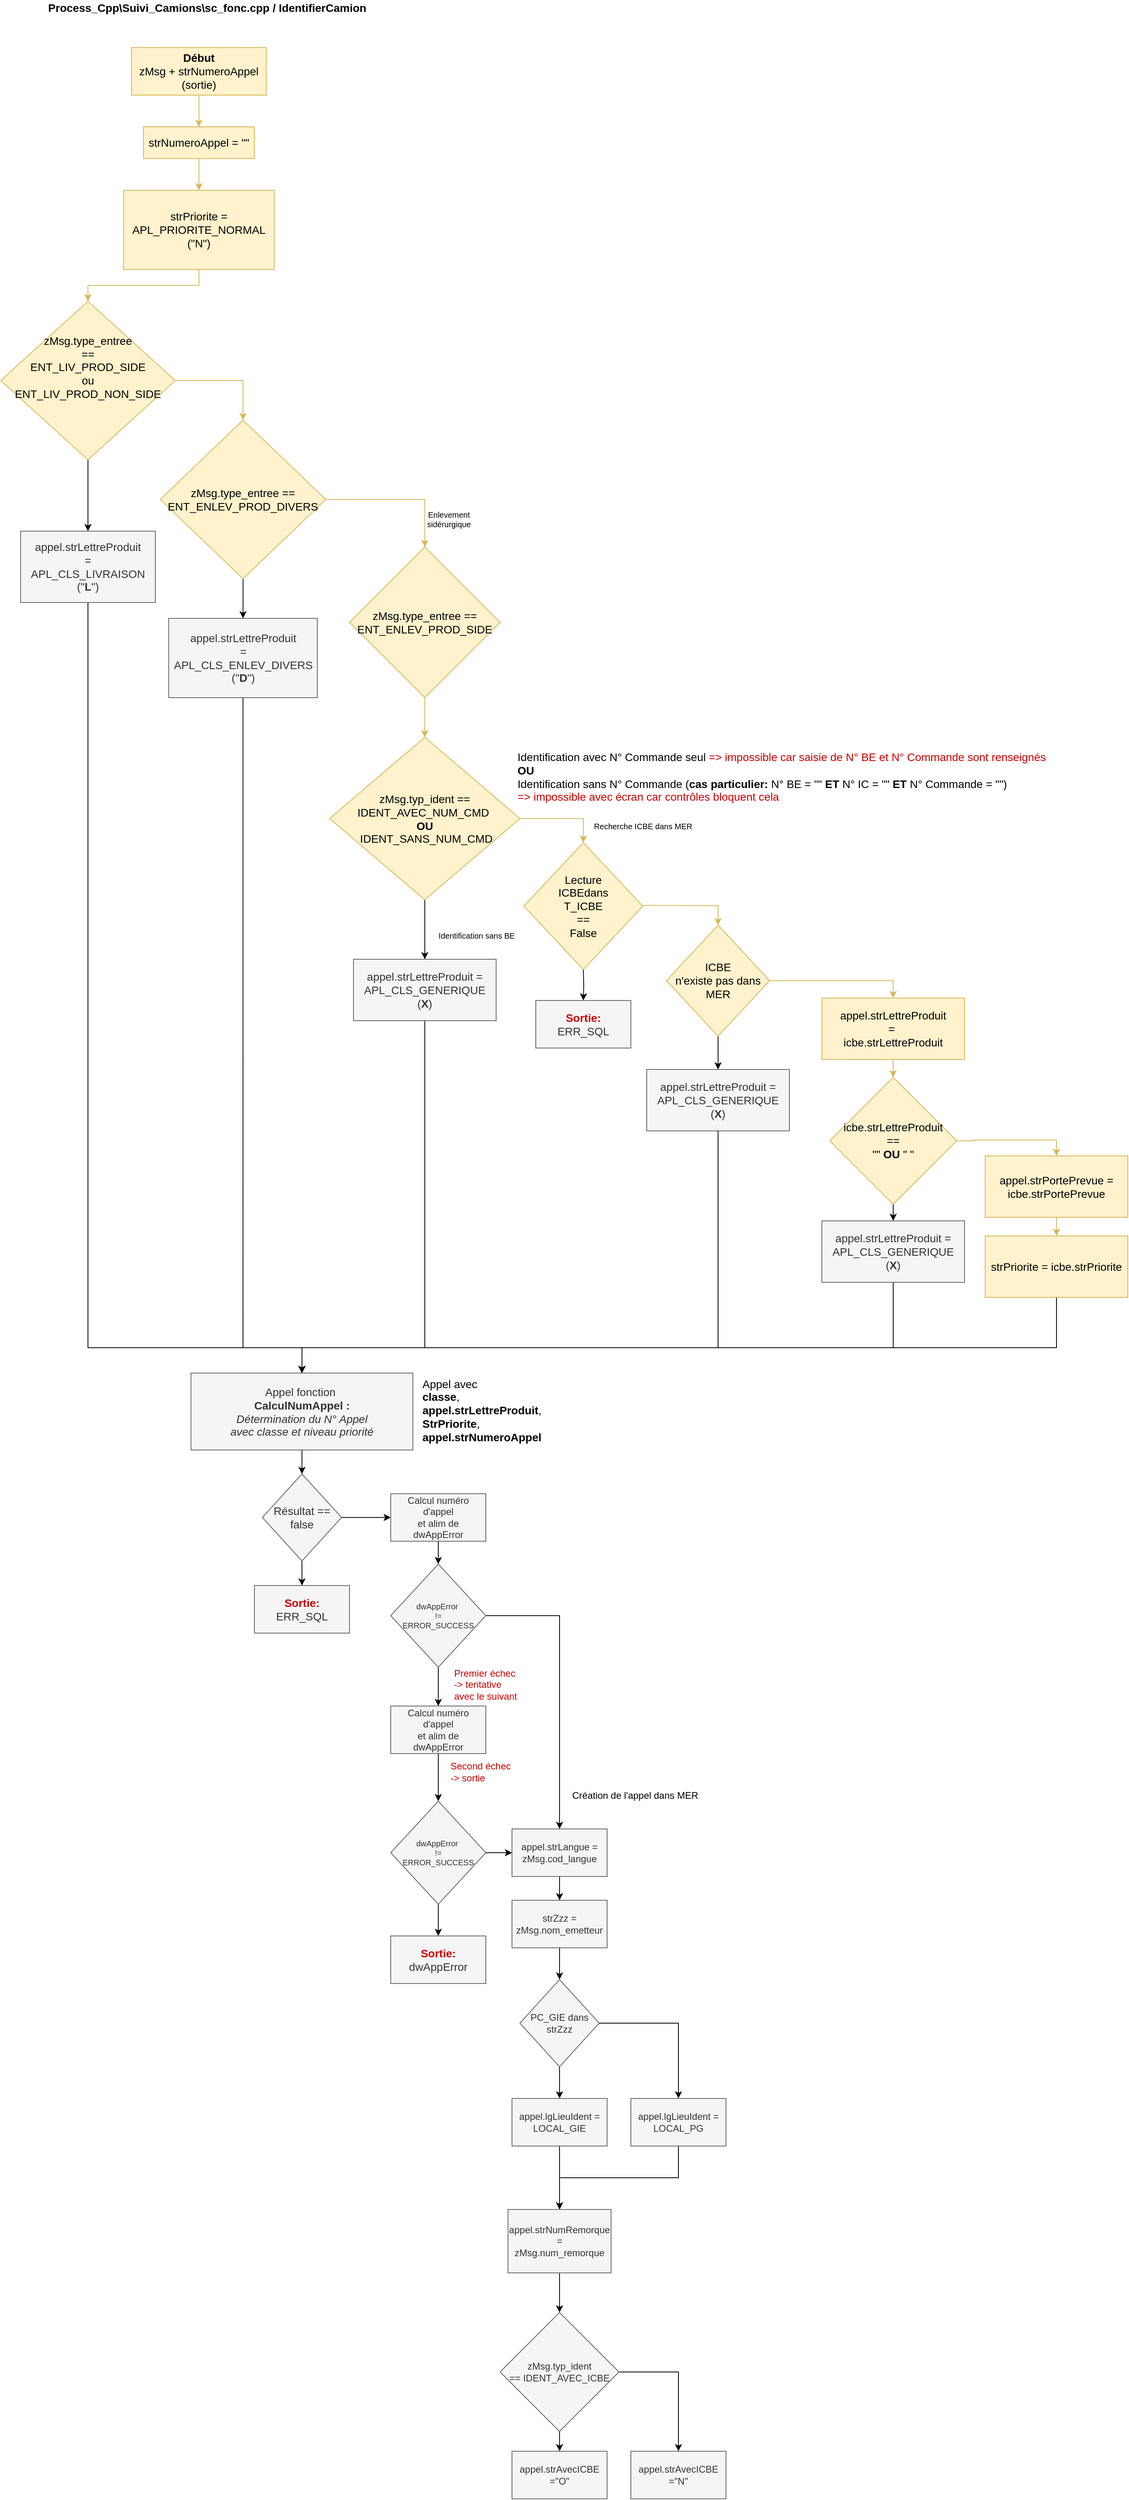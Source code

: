 <mxfile version="15.9.4" type="github">
  <diagram id="Q7AEC-_fKNd9yhNPSurx" name="Page-1">
    <mxGraphModel dx="1422" dy="737" grid="1" gridSize="10" guides="1" tooltips="1" connect="1" arrows="1" fold="1" page="1" pageScale="1" pageWidth="827" pageHeight="1169" math="0" shadow="0">
      <root>
        <mxCell id="0" />
        <mxCell id="1" parent="0" />
        <mxCell id="6gUORLWhg1mMuSl4yJLm-4" style="edgeStyle=orthogonalEdgeStyle;rounded=0;orthogonalLoop=1;jettySize=auto;html=1;exitX=0.5;exitY=1;exitDx=0;exitDy=0;fontSize=14;fillColor=#fff2cc;strokeColor=#d6b656;" parent="1" source="6gUORLWhg1mMuSl4yJLm-1" target="6gUORLWhg1mMuSl4yJLm-3" edge="1">
          <mxGeometry relative="1" as="geometry" />
        </mxCell>
        <mxCell id="6gUORLWhg1mMuSl4yJLm-1" value="&lt;font style=&quot;font-size: 14px&quot;&gt;&lt;b&gt;Début&lt;/b&gt;&lt;br&gt;zMsg + strNumeroAppel (sortie)&lt;/font&gt;" style="rounded=0;whiteSpace=wrap;html=1;fillColor=#fff2cc;strokeColor=#d6b656;" parent="1" vertex="1">
          <mxGeometry x="165" y="80" width="170" height="60" as="geometry" />
        </mxCell>
        <mxCell id="6gUORLWhg1mMuSl4yJLm-2" value="Process_Cpp\Suivi_Camions\sc_fonc.cpp / IdentifierCamion" style="text;html=1;align=center;verticalAlign=middle;resizable=0;points=[];autosize=1;strokeColor=none;fillColor=none;fontStyle=1;fontSize=14;" parent="1" vertex="1">
          <mxGeometry x="50" y="20" width="420" height="20" as="geometry" />
        </mxCell>
        <mxCell id="6gUORLWhg1mMuSl4yJLm-6" value="" style="edgeStyle=orthogonalEdgeStyle;rounded=0;orthogonalLoop=1;jettySize=auto;html=1;fontSize=14;fillColor=#fff2cc;strokeColor=#d6b656;" parent="1" source="6gUORLWhg1mMuSl4yJLm-3" target="6gUORLWhg1mMuSl4yJLm-5" edge="1">
          <mxGeometry relative="1" as="geometry" />
        </mxCell>
        <mxCell id="6gUORLWhg1mMuSl4yJLm-3" value="&lt;font style=&quot;font-size: 14px&quot;&gt;strNumeroAppel = &quot;&quot;&lt;/font&gt;" style="rounded=0;whiteSpace=wrap;html=1;fontSize=14;fillColor=#fff2cc;strokeColor=#d6b656;" parent="1" vertex="1">
          <mxGeometry x="180" y="180" width="140" height="40" as="geometry" />
        </mxCell>
        <mxCell id="6gUORLWhg1mMuSl4yJLm-8" value="" style="edgeStyle=orthogonalEdgeStyle;rounded=0;orthogonalLoop=1;jettySize=auto;html=1;fontSize=14;fillColor=#fff2cc;strokeColor=#d6b656;" parent="1" source="6gUORLWhg1mMuSl4yJLm-5" target="6gUORLWhg1mMuSl4yJLm-7" edge="1">
          <mxGeometry relative="1" as="geometry" />
        </mxCell>
        <mxCell id="6gUORLWhg1mMuSl4yJLm-5" value="&lt;font style=&quot;font-size: 14px&quot;&gt;strPriorite = APL_PRIORITE_NORMAL (&quot;N&quot;)&lt;/font&gt;" style="rounded=0;whiteSpace=wrap;html=1;fontSize=14;fillColor=#fff2cc;strokeColor=#d6b656;" parent="1" vertex="1">
          <mxGeometry x="155" y="260" width="190" height="100" as="geometry" />
        </mxCell>
        <mxCell id="6gUORLWhg1mMuSl4yJLm-11" style="edgeStyle=orthogonalEdgeStyle;rounded=0;orthogonalLoop=1;jettySize=auto;html=1;exitX=1;exitY=0.5;exitDx=0;exitDy=0;entryX=0.5;entryY=0;entryDx=0;entryDy=0;fontSize=10;fillColor=#fff2cc;strokeColor=#d6b656;" parent="1" source="6gUORLWhg1mMuSl4yJLm-7" target="6gUORLWhg1mMuSl4yJLm-9" edge="1">
          <mxGeometry relative="1" as="geometry" />
        </mxCell>
        <mxCell id="6gUORLWhg1mMuSl4yJLm-13" value="" style="edgeStyle=orthogonalEdgeStyle;rounded=0;orthogonalLoop=1;jettySize=auto;html=1;fontSize=10;" parent="1" source="6gUORLWhg1mMuSl4yJLm-7" target="6gUORLWhg1mMuSl4yJLm-12" edge="1">
          <mxGeometry relative="1" as="geometry" />
        </mxCell>
        <mxCell id="6gUORLWhg1mMuSl4yJLm-7" value="&lt;font style=&quot;font-size: 14px&quot;&gt;zMsg.type_entree &lt;br&gt;== &lt;br&gt;ENT_LIV_PROD_SIDE&lt;br&gt;ou &lt;br&gt;ENT_LIV_PROD_NON_SIDE&lt;br&gt;&lt;br&gt;&lt;br&gt;&lt;/font&gt;" style="rhombus;whiteSpace=wrap;html=1;rounded=0;fontSize=14;strokeColor=#d6b656;fillColor=#fff2cc;" parent="1" vertex="1">
          <mxGeometry y="400" width="220" height="200" as="geometry" />
        </mxCell>
        <mxCell id="6gUORLWhg1mMuSl4yJLm-17" value="" style="edgeStyle=orthogonalEdgeStyle;rounded=0;orthogonalLoop=1;jettySize=auto;html=1;fontSize=10;" parent="1" source="6gUORLWhg1mMuSl4yJLm-9" target="6gUORLWhg1mMuSl4yJLm-16" edge="1">
          <mxGeometry relative="1" as="geometry" />
        </mxCell>
        <mxCell id="6gUORLWhg1mMuSl4yJLm-20" style="edgeStyle=orthogonalEdgeStyle;rounded=0;orthogonalLoop=1;jettySize=auto;html=1;exitX=1;exitY=0.5;exitDx=0;exitDy=0;entryX=0.5;entryY=0;entryDx=0;entryDy=0;fontSize=10;fillColor=#fff2cc;strokeColor=#d6b656;" parent="1" source="6gUORLWhg1mMuSl4yJLm-9" target="6gUORLWhg1mMuSl4yJLm-18" edge="1">
          <mxGeometry relative="1" as="geometry" />
        </mxCell>
        <mxCell id="6gUORLWhg1mMuSl4yJLm-9" value="&lt;font style=&quot;font-size: 14px&quot;&gt;zMsg.type_entree == ENT_ENLEV_PROD_DIVERS&lt;/font&gt;" style="rhombus;whiteSpace=wrap;html=1;rounded=0;fontSize=14;strokeColor=#d6b656;fillColor=#fff2cc;" parent="1" vertex="1">
          <mxGeometry x="201.25" y="550" width="208.75" height="200" as="geometry" />
        </mxCell>
        <mxCell id="6gUORLWhg1mMuSl4yJLm-47" style="edgeStyle=orthogonalEdgeStyle;rounded=0;orthogonalLoop=1;jettySize=auto;html=1;exitX=0.5;exitY=1;exitDx=0;exitDy=0;fontSize=10;fontColor=#CC0000;" parent="1" source="6gUORLWhg1mMuSl4yJLm-12" target="6gUORLWhg1mMuSl4yJLm-46" edge="1">
          <mxGeometry relative="1" as="geometry">
            <Array as="points">
              <mxPoint x="110" y="1720" />
              <mxPoint x="380" y="1720" />
            </Array>
          </mxGeometry>
        </mxCell>
        <mxCell id="6gUORLWhg1mMuSl4yJLm-12" value="&lt;font style=&quot;font-size: 14px&quot;&gt;appel.strLettreProduit&lt;br&gt;= &lt;br&gt;APL_CLS_LIVRAISON&lt;br&gt;(&quot;&lt;b&gt;L&lt;/b&gt;&quot;)&lt;/font&gt;" style="whiteSpace=wrap;html=1;rounded=0;fontSize=14;fontColor=#333333;strokeColor=#666666;fillColor=#f5f5f5;" parent="1" vertex="1">
          <mxGeometry x="25" y="690" width="170" height="90" as="geometry" />
        </mxCell>
        <mxCell id="6gUORLWhg1mMuSl4yJLm-49" style="edgeStyle=orthogonalEdgeStyle;rounded=0;orthogonalLoop=1;jettySize=auto;html=1;exitX=0.5;exitY=1;exitDx=0;exitDy=0;entryX=0.5;entryY=0;entryDx=0;entryDy=0;fontSize=10;fontColor=#CC0000;" parent="1" source="6gUORLWhg1mMuSl4yJLm-16" target="6gUORLWhg1mMuSl4yJLm-46" edge="1">
          <mxGeometry relative="1" as="geometry">
            <Array as="points">
              <mxPoint x="306" y="1720" />
              <mxPoint x="380" y="1720" />
            </Array>
          </mxGeometry>
        </mxCell>
        <mxCell id="6gUORLWhg1mMuSl4yJLm-16" value="&lt;font style=&quot;font-size: 14px&quot;&gt;appel.strLettreProduit&lt;br&gt;= &lt;br&gt;APL_CLS_ENLEV_DIVERS&lt;br&gt;(&quot;&lt;b&gt;D&lt;/b&gt;&quot;)&lt;/font&gt;" style="whiteSpace=wrap;html=1;rounded=0;fontSize=14;fontColor=#333333;strokeColor=#666666;fillColor=#f5f5f5;" parent="1" vertex="1">
          <mxGeometry x="211.87" y="800" width="187.5" height="100" as="geometry" />
        </mxCell>
        <mxCell id="6gUORLWhg1mMuSl4yJLm-24" value="" style="edgeStyle=orthogonalEdgeStyle;rounded=0;orthogonalLoop=1;jettySize=auto;html=1;fontSize=10;fillColor=#fff2cc;strokeColor=#d6b656;" parent="1" source="6gUORLWhg1mMuSl4yJLm-18" target="6gUORLWhg1mMuSl4yJLm-23" edge="1">
          <mxGeometry relative="1" as="geometry" />
        </mxCell>
        <mxCell id="6gUORLWhg1mMuSl4yJLm-18" value="&lt;font style=&quot;font-size: 14px&quot;&gt;zMsg.type_entree == ENT_ENLEV_PROD_SIDE&lt;/font&gt;" style="rhombus;whiteSpace=wrap;html=1;rounded=0;fontSize=14;strokeColor=#d6b656;fillColor=#fff2cc;" parent="1" vertex="1">
          <mxGeometry x="440" y="710" width="190" height="190" as="geometry" />
        </mxCell>
        <mxCell id="6gUORLWhg1mMuSl4yJLm-26" value="" style="edgeStyle=orthogonalEdgeStyle;rounded=0;orthogonalLoop=1;jettySize=auto;html=1;fontSize=10;" parent="1" source="6gUORLWhg1mMuSl4yJLm-23" target="6gUORLWhg1mMuSl4yJLm-25" edge="1">
          <mxGeometry relative="1" as="geometry" />
        </mxCell>
        <mxCell id="6gUORLWhg1mMuSl4yJLm-31" style="edgeStyle=orthogonalEdgeStyle;rounded=0;orthogonalLoop=1;jettySize=auto;html=1;exitX=1;exitY=0.5;exitDx=0;exitDy=0;entryX=0.5;entryY=0;entryDx=0;entryDy=0;fontSize=10;fillColor=#fff2cc;strokeColor=#d6b656;" parent="1" source="6gUORLWhg1mMuSl4yJLm-23" target="6gUORLWhg1mMuSl4yJLm-29" edge="1">
          <mxGeometry relative="1" as="geometry" />
        </mxCell>
        <mxCell id="6gUORLWhg1mMuSl4yJLm-23" value="zMsg.typ_ident == IDENT_AVEC_NUM_CMD&amp;nbsp;&lt;br&gt;&lt;b&gt;OU&lt;/b&gt;&lt;br&gt;&amp;nbsp;IDENT_SANS_NUM_CMD" style="rhombus;whiteSpace=wrap;html=1;rounded=0;fontSize=14;strokeColor=#d6b656;fillColor=#fff2cc;" parent="1" vertex="1">
          <mxGeometry x="415" y="950" width="240" height="205" as="geometry" />
        </mxCell>
        <mxCell id="6gUORLWhg1mMuSl4yJLm-50" style="edgeStyle=orthogonalEdgeStyle;rounded=0;orthogonalLoop=1;jettySize=auto;html=1;exitX=0.5;exitY=1;exitDx=0;exitDy=0;entryX=0.5;entryY=0;entryDx=0;entryDy=0;fontSize=10;fontColor=#CC0000;" parent="1" source="6gUORLWhg1mMuSl4yJLm-25" target="6gUORLWhg1mMuSl4yJLm-46" edge="1">
          <mxGeometry relative="1" as="geometry">
            <Array as="points">
              <mxPoint x="535" y="1720" />
              <mxPoint x="380" y="1720" />
            </Array>
          </mxGeometry>
        </mxCell>
        <mxCell id="6gUORLWhg1mMuSl4yJLm-25" value="appel.strLettreProduit = APL_CLS_GENERIQUE&lt;br&gt;(&lt;b&gt;X&lt;/b&gt;)" style="whiteSpace=wrap;html=1;rounded=0;fontSize=14;fontColor=#333333;strokeColor=#666666;fillColor=#f5f5f5;" parent="1" vertex="1">
          <mxGeometry x="445" y="1230" width="180" height="77.5" as="geometry" />
        </mxCell>
        <mxCell id="6gUORLWhg1mMuSl4yJLm-27" value="Enlevement &lt;br&gt;sidérurgique" style="text;html=1;align=center;verticalAlign=middle;resizable=0;points=[];autosize=1;strokeColor=none;fillColor=none;fontSize=10;" parent="1" vertex="1">
          <mxGeometry x="530" y="660" width="70" height="30" as="geometry" />
        </mxCell>
        <mxCell id="6gUORLWhg1mMuSl4yJLm-28" value="Identification sans BE" style="text;html=1;align=center;verticalAlign=middle;resizable=0;points=[];autosize=1;strokeColor=none;fillColor=none;fontSize=10;" parent="1" vertex="1">
          <mxGeometry x="545" y="1190" width="110" height="20" as="geometry" />
        </mxCell>
        <mxCell id="6gUORLWhg1mMuSl4yJLm-35" value="" style="edgeStyle=orthogonalEdgeStyle;rounded=0;orthogonalLoop=1;jettySize=auto;html=1;fontSize=10;" parent="1" target="6gUORLWhg1mMuSl4yJLm-34" edge="1">
          <mxGeometry relative="1" as="geometry">
            <mxPoint x="735" y="1242" as="sourcePoint" />
          </mxGeometry>
        </mxCell>
        <mxCell id="6gUORLWhg1mMuSl4yJLm-53" style="edgeStyle=orthogonalEdgeStyle;rounded=0;orthogonalLoop=1;jettySize=auto;html=1;exitX=1;exitY=0.5;exitDx=0;exitDy=0;entryX=0.5;entryY=0;entryDx=0;entryDy=0;fontSize=10;fontColor=#CC0000;fillColor=#fff2cc;strokeColor=#d6b656;" parent="1" target="6gUORLWhg1mMuSl4yJLm-36" edge="1">
          <mxGeometry relative="1" as="geometry">
            <mxPoint x="810" y="1162" as="sourcePoint" />
          </mxGeometry>
        </mxCell>
        <mxCell id="6gUORLWhg1mMuSl4yJLm-29" value="Lecture &lt;br&gt;ICBEdans &lt;br&gt;T_ICBE&lt;br&gt;==&lt;br&gt;False&lt;br&gt;" style="rhombus;whiteSpace=wrap;html=1;rounded=0;fontSize=14;strokeColor=#d6b656;fillColor=#fff2cc;" parent="1" vertex="1">
          <mxGeometry x="660" y="1083" width="150" height="160" as="geometry" />
        </mxCell>
        <mxCell id="6gUORLWhg1mMuSl4yJLm-32" value="Recherche ICBE dans MER" style="text;html=1;align=center;verticalAlign=middle;resizable=0;points=[];autosize=1;strokeColor=none;fillColor=none;fontSize=10;" parent="1" vertex="1">
          <mxGeometry x="740" y="1052" width="140" height="20" as="geometry" />
        </mxCell>
        <mxCell id="6gUORLWhg1mMuSl4yJLm-34" value="&lt;b&gt;&lt;font color=&quot;#cc0000&quot;&gt;Sortie:&lt;/font&gt;&lt;/b&gt;&lt;br&gt;ERR_SQL" style="whiteSpace=wrap;html=1;rounded=0;fontSize=14;fontColor=#333333;strokeColor=#666666;fillColor=#f5f5f5;" parent="1" vertex="1">
          <mxGeometry x="675" y="1282" width="120" height="60" as="geometry" />
        </mxCell>
        <mxCell id="6gUORLWhg1mMuSl4yJLm-54" style="edgeStyle=orthogonalEdgeStyle;rounded=0;orthogonalLoop=1;jettySize=auto;html=1;exitX=0.5;exitY=1;exitDx=0;exitDy=0;fontSize=10;fontColor=#CC0000;" parent="1" source="6gUORLWhg1mMuSl4yJLm-36" target="6gUORLWhg1mMuSl4yJLm-39" edge="1">
          <mxGeometry relative="1" as="geometry" />
        </mxCell>
        <mxCell id="YQwB-aBYrOeYrWGFvleu-4" style="edgeStyle=orthogonalEdgeStyle;rounded=0;orthogonalLoop=1;jettySize=auto;html=1;exitX=1;exitY=0.5;exitDx=0;exitDy=0;entryX=0.5;entryY=0;entryDx=0;entryDy=0;fontSize=14;fontColor=#CC0000;strokeColor=#d6b656;strokeWidth=1;fillColor=#fff2cc;" edge="1" parent="1" source="6gUORLWhg1mMuSl4yJLm-36" target="YQwB-aBYrOeYrWGFvleu-3">
          <mxGeometry relative="1" as="geometry" />
        </mxCell>
        <mxCell id="6gUORLWhg1mMuSl4yJLm-36" value="ICBE &lt;br&gt;n&#39;existe pas dans &lt;br&gt;MER" style="rhombus;whiteSpace=wrap;html=1;rounded=0;fontSize=14;strokeColor=#d6b656;fillColor=#fff2cc;" parent="1" vertex="1">
          <mxGeometry x="840" y="1187" width="130" height="140" as="geometry" />
        </mxCell>
        <mxCell id="6gUORLWhg1mMuSl4yJLm-51" style="edgeStyle=orthogonalEdgeStyle;rounded=0;orthogonalLoop=1;jettySize=auto;html=1;exitX=0.5;exitY=1;exitDx=0;exitDy=0;entryX=0.5;entryY=0;entryDx=0;entryDy=0;fontSize=10;fontColor=#CC0000;" parent="1" source="6gUORLWhg1mMuSl4yJLm-39" target="6gUORLWhg1mMuSl4yJLm-46" edge="1">
          <mxGeometry relative="1" as="geometry">
            <Array as="points">
              <mxPoint x="905" y="1720" />
              <mxPoint x="380" y="1720" />
            </Array>
          </mxGeometry>
        </mxCell>
        <mxCell id="6gUORLWhg1mMuSl4yJLm-39" value="appel.strLettreProduit = APL_CLS_GENERIQUE&lt;br&gt;(&lt;b&gt;X&lt;/b&gt;)" style="whiteSpace=wrap;html=1;rounded=0;fontSize=14;fontColor=#333333;strokeColor=#666666;fillColor=#f5f5f5;" parent="1" vertex="1">
          <mxGeometry x="815" y="1369" width="180" height="77.5" as="geometry" />
        </mxCell>
        <mxCell id="6gUORLWhg1mMuSl4yJLm-44" style="edgeStyle=orthogonalEdgeStyle;rounded=0;orthogonalLoop=1;jettySize=auto;html=1;exitX=0.5;exitY=1;exitDx=0;exitDy=0;fontSize=10;fontColor=#CC0000;fillColor=#fff2cc;strokeColor=#d6b656;" parent="1" source="6gUORLWhg1mMuSl4yJLm-41" target="6gUORLWhg1mMuSl4yJLm-43" edge="1">
          <mxGeometry relative="1" as="geometry" />
        </mxCell>
        <mxCell id="6gUORLWhg1mMuSl4yJLm-41" value="appel.strPortePrevue = icbe.strPortePrevue" style="whiteSpace=wrap;html=1;rounded=0;fontSize=14;strokeColor=#d6b656;fillColor=#fff2cc;" parent="1" vertex="1">
          <mxGeometry x="1242" y="1478" width="180" height="77.5" as="geometry" />
        </mxCell>
        <mxCell id="YQwB-aBYrOeYrWGFvleu-11" style="edgeStyle=orthogonalEdgeStyle;rounded=0;orthogonalLoop=1;jettySize=auto;html=1;exitX=0.5;exitY=1;exitDx=0;exitDy=0;entryX=0.5;entryY=0;entryDx=0;entryDy=0;fontSize=14;fontColor=#CC0000;strokeColor=#000000;strokeWidth=1;" edge="1" parent="1" source="6gUORLWhg1mMuSl4yJLm-43" target="6gUORLWhg1mMuSl4yJLm-46">
          <mxGeometry relative="1" as="geometry">
            <Array as="points">
              <mxPoint x="1332" y="1720" />
              <mxPoint x="380" y="1720" />
            </Array>
          </mxGeometry>
        </mxCell>
        <mxCell id="6gUORLWhg1mMuSl4yJLm-43" value="strPriorite = icbe.strPriorite" style="whiteSpace=wrap;html=1;rounded=0;fontSize=14;strokeColor=#d6b656;fillColor=#fff2cc;" parent="1" vertex="1">
          <mxGeometry x="1242" y="1579" width="180" height="77.5" as="geometry" />
        </mxCell>
        <mxCell id="6gUORLWhg1mMuSl4yJLm-57" style="edgeStyle=orthogonalEdgeStyle;rounded=0;orthogonalLoop=1;jettySize=auto;html=1;exitX=0.5;exitY=1;exitDx=0;exitDy=0;fontSize=10;fontColor=#CC0000;" parent="1" source="6gUORLWhg1mMuSl4yJLm-46" target="6gUORLWhg1mMuSl4yJLm-55" edge="1">
          <mxGeometry relative="1" as="geometry" />
        </mxCell>
        <mxCell id="6gUORLWhg1mMuSl4yJLm-46" value="Appel&amp;nbsp;fonction&amp;nbsp;&lt;br&gt;&lt;b&gt;CalculNumAppel :&lt;br&gt;&lt;/b&gt;&lt;i&gt;Détermination du N° Appel&lt;br&gt;avec classe et niveau priorité&lt;/i&gt;" style="whiteSpace=wrap;html=1;rounded=0;fontSize=14;fontColor=#333333;strokeColor=#666666;fillColor=#f5f5f5;" parent="1" vertex="1">
          <mxGeometry x="240" y="1752" width="280" height="97" as="geometry" />
        </mxCell>
        <mxCell id="6gUORLWhg1mMuSl4yJLm-59" style="edgeStyle=orthogonalEdgeStyle;rounded=0;orthogonalLoop=1;jettySize=auto;html=1;exitX=0.5;exitY=1;exitDx=0;exitDy=0;fontSize=10;fontColor=#CC0000;" parent="1" source="6gUORLWhg1mMuSl4yJLm-55" target="6gUORLWhg1mMuSl4yJLm-58" edge="1">
          <mxGeometry relative="1" as="geometry" />
        </mxCell>
        <mxCell id="6gUORLWhg1mMuSl4yJLm-61" style="edgeStyle=orthogonalEdgeStyle;rounded=0;orthogonalLoop=1;jettySize=auto;html=1;exitX=1;exitY=0.5;exitDx=0;exitDy=0;fontSize=12;fontColor=#CC0000;" parent="1" source="6gUORLWhg1mMuSl4yJLm-55" target="6gUORLWhg1mMuSl4yJLm-60" edge="1">
          <mxGeometry relative="1" as="geometry" />
        </mxCell>
        <mxCell id="6gUORLWhg1mMuSl4yJLm-55" value="Résultat == false" style="rhombus;whiteSpace=wrap;html=1;rounded=0;fontSize=14;fontColor=#333333;strokeColor=#666666;fillColor=#f5f5f5;" parent="1" vertex="1">
          <mxGeometry x="330" y="1879.25" width="100" height="109.75" as="geometry" />
        </mxCell>
        <mxCell id="6gUORLWhg1mMuSl4yJLm-58" value="&lt;b&gt;&lt;font color=&quot;#cc0000&quot;&gt;Sortie:&lt;/font&gt;&lt;/b&gt;&lt;br&gt;ERR_SQL" style="whiteSpace=wrap;html=1;rounded=0;fontSize=14;fontColor=#333333;strokeColor=#666666;fillColor=#f5f5f5;" parent="1" vertex="1">
          <mxGeometry x="320" y="2020" width="120" height="60" as="geometry" />
        </mxCell>
        <mxCell id="6gUORLWhg1mMuSl4yJLm-63" value="" style="edgeStyle=orthogonalEdgeStyle;rounded=0;orthogonalLoop=1;jettySize=auto;html=1;fontSize=12;fontColor=#CC0000;" parent="1" source="6gUORLWhg1mMuSl4yJLm-60" target="6gUORLWhg1mMuSl4yJLm-62" edge="1">
          <mxGeometry relative="1" as="geometry" />
        </mxCell>
        <mxCell id="6gUORLWhg1mMuSl4yJLm-60" value="&lt;font style=&quot;font-size: 12px&quot;&gt;Calcul numéro d&#39;appel&lt;br&gt;et alim de dwAppError&lt;br&gt;&lt;/font&gt;" style="rounded=0;whiteSpace=wrap;html=1;fontSize=10;fontColor=#333333;fillColor=#f5f5f5;strokeColor=#666666;" parent="1" vertex="1">
          <mxGeometry x="492" y="1904.13" width="120" height="60" as="geometry" />
        </mxCell>
        <mxCell id="6gUORLWhg1mMuSl4yJLm-69" style="edgeStyle=orthogonalEdgeStyle;rounded=0;orthogonalLoop=1;jettySize=auto;html=1;exitX=0.5;exitY=1;exitDx=0;exitDy=0;entryX=0.5;entryY=0;entryDx=0;entryDy=0;fontSize=12;fontColor=#CC0000;" parent="1" source="6gUORLWhg1mMuSl4yJLm-62" target="6gUORLWhg1mMuSl4yJLm-67" edge="1">
          <mxGeometry relative="1" as="geometry" />
        </mxCell>
        <mxCell id="6gUORLWhg1mMuSl4yJLm-76" style="edgeStyle=orthogonalEdgeStyle;rounded=0;orthogonalLoop=1;jettySize=auto;html=1;exitX=1;exitY=0.5;exitDx=0;exitDy=0;fontSize=12;fontColor=#CC0000;entryX=0.5;entryY=0;entryDx=0;entryDy=0;" parent="1" source="6gUORLWhg1mMuSl4yJLm-62" target="6gUORLWhg1mMuSl4yJLm-74" edge="1">
          <mxGeometry relative="1" as="geometry">
            <mxPoint x="732" y="2463" as="targetPoint" />
          </mxGeometry>
        </mxCell>
        <mxCell id="6gUORLWhg1mMuSl4yJLm-62" value="dwAppError&amp;nbsp;&lt;br&gt;!= &lt;br&gt;ERROR_SUCCESS" style="rhombus;whiteSpace=wrap;html=1;rounded=0;fontSize=10;fontColor=#333333;strokeColor=#666666;fillColor=#f5f5f5;" parent="1" vertex="1">
          <mxGeometry x="492" y="1993" width="120" height="130" as="geometry" />
        </mxCell>
        <mxCell id="6gUORLWhg1mMuSl4yJLm-64" value="&lt;b&gt;&lt;font color=&quot;#cc0000&quot;&gt;Sortie:&lt;/font&gt;&lt;/b&gt;&lt;br&gt;dwAppError" style="whiteSpace=wrap;html=1;rounded=0;fontSize=14;fontColor=#333333;strokeColor=#666666;fillColor=#f5f5f5;" parent="1" vertex="1">
          <mxGeometry x="492" y="2462" width="120" height="60" as="geometry" />
        </mxCell>
        <mxCell id="6gUORLWhg1mMuSl4yJLm-66" value="&lt;div&gt;&lt;span&gt;Premier échec&lt;/span&gt;&lt;/div&gt;&lt;div&gt;&lt;span&gt;-&amp;gt; tentative&amp;nbsp;&lt;/span&gt;&lt;/div&gt;&lt;div&gt;&lt;span&gt;avec le suivant&lt;/span&gt;&lt;/div&gt;" style="text;html=1;align=left;verticalAlign=middle;resizable=0;points=[];autosize=1;strokeColor=none;fillColor=none;fontSize=12;fontColor=#CC0000;" parent="1" vertex="1">
          <mxGeometry x="570" y="2120" width="90" height="50" as="geometry" />
        </mxCell>
        <mxCell id="6gUORLWhg1mMuSl4yJLm-71" style="edgeStyle=orthogonalEdgeStyle;rounded=0;orthogonalLoop=1;jettySize=auto;html=1;exitX=0.5;exitY=1;exitDx=0;exitDy=0;fontSize=12;fontColor=#CC0000;" parent="1" source="6gUORLWhg1mMuSl4yJLm-67" target="6gUORLWhg1mMuSl4yJLm-70" edge="1">
          <mxGeometry relative="1" as="geometry" />
        </mxCell>
        <mxCell id="6gUORLWhg1mMuSl4yJLm-67" value="&lt;font style=&quot;font-size: 12px&quot;&gt;Calcul numéro d&#39;appel&lt;br&gt;et alim de dwAppError&lt;br&gt;&lt;/font&gt;" style="rounded=0;whiteSpace=wrap;html=1;fontSize=10;fontColor=#333333;fillColor=#f5f5f5;strokeColor=#666666;" parent="1" vertex="1">
          <mxGeometry x="492" y="2172" width="120" height="60" as="geometry" />
        </mxCell>
        <mxCell id="6gUORLWhg1mMuSl4yJLm-73" style="edgeStyle=orthogonalEdgeStyle;rounded=0;orthogonalLoop=1;jettySize=auto;html=1;exitX=0.5;exitY=1;exitDx=0;exitDy=0;entryX=0.5;entryY=0;entryDx=0;entryDy=0;fontSize=12;fontColor=#CC0000;" parent="1" source="6gUORLWhg1mMuSl4yJLm-70" target="6gUORLWhg1mMuSl4yJLm-64" edge="1">
          <mxGeometry relative="1" as="geometry" />
        </mxCell>
        <mxCell id="6gUORLWhg1mMuSl4yJLm-75" style="edgeStyle=orthogonalEdgeStyle;rounded=0;orthogonalLoop=1;jettySize=auto;html=1;exitX=1;exitY=0.5;exitDx=0;exitDy=0;fontSize=12;fontColor=#CC0000;" parent="1" source="6gUORLWhg1mMuSl4yJLm-70" target="6gUORLWhg1mMuSl4yJLm-74" edge="1">
          <mxGeometry relative="1" as="geometry" />
        </mxCell>
        <mxCell id="6gUORLWhg1mMuSl4yJLm-70" value="dwAppError&amp;nbsp;&lt;br&gt;!= &lt;br&gt;ERROR_SUCCESS" style="rhombus;whiteSpace=wrap;html=1;rounded=0;fontSize=10;fontColor=#333333;strokeColor=#666666;fillColor=#f5f5f5;" parent="1" vertex="1">
          <mxGeometry x="492" y="2292" width="120" height="130" as="geometry" />
        </mxCell>
        <mxCell id="6gUORLWhg1mMuSl4yJLm-72" value="&lt;div style=&quot;text-align: left&quot;&gt;&lt;span&gt;Second échec&lt;/span&gt;&lt;/div&gt;&lt;div style=&quot;text-align: left&quot;&gt;&lt;span&gt;-&amp;gt; sortie&lt;/span&gt;&lt;/div&gt;" style="text;html=1;align=center;verticalAlign=middle;resizable=0;points=[];autosize=1;strokeColor=none;fillColor=none;fontSize=12;fontColor=#CC0000;" parent="1" vertex="1">
          <mxGeometry x="560" y="2240" width="90" height="30" as="geometry" />
        </mxCell>
        <mxCell id="6gUORLWhg1mMuSl4yJLm-79" style="edgeStyle=orthogonalEdgeStyle;rounded=0;orthogonalLoop=1;jettySize=auto;html=1;exitX=0.5;exitY=1;exitDx=0;exitDy=0;fontSize=12;fontColor=#000000;" parent="1" source="6gUORLWhg1mMuSl4yJLm-74" target="6gUORLWhg1mMuSl4yJLm-78" edge="1">
          <mxGeometry relative="1" as="geometry" />
        </mxCell>
        <mxCell id="6gUORLWhg1mMuSl4yJLm-74" value="appel.strLangue = zMsg.cod_langue" style="rounded=0;whiteSpace=wrap;html=1;fontSize=12;fontColor=#333333;fillColor=#f5f5f5;strokeColor=#666666;" parent="1" vertex="1">
          <mxGeometry x="645" y="2327" width="120" height="60" as="geometry" />
        </mxCell>
        <mxCell id="6gUORLWhg1mMuSl4yJLm-77" value="&lt;font color=&quot;#000000&quot;&gt;Création de l&#39;appel dans MER&lt;/font&gt;" style="text;html=1;align=center;verticalAlign=middle;resizable=0;points=[];autosize=1;strokeColor=none;fillColor=none;fontSize=12;fontColor=#CC0000;" parent="1" vertex="1">
          <mxGeometry x="715" y="2275" width="170" height="20" as="geometry" />
        </mxCell>
        <mxCell id="6gUORLWhg1mMuSl4yJLm-81" value="" style="edgeStyle=orthogonalEdgeStyle;rounded=0;orthogonalLoop=1;jettySize=auto;html=1;fontSize=12;fontColor=#000000;" parent="1" source="6gUORLWhg1mMuSl4yJLm-78" target="6gUORLWhg1mMuSl4yJLm-80" edge="1">
          <mxGeometry relative="1" as="geometry" />
        </mxCell>
        <mxCell id="6gUORLWhg1mMuSl4yJLm-78" value="strZzz = zMsg.nom_emetteur" style="rounded=0;whiteSpace=wrap;html=1;fontSize=12;fontColor=#333333;fillColor=#f5f5f5;strokeColor=#666666;" parent="1" vertex="1">
          <mxGeometry x="645" y="2417" width="120" height="60" as="geometry" />
        </mxCell>
        <mxCell id="6gUORLWhg1mMuSl4yJLm-83" value="" style="edgeStyle=orthogonalEdgeStyle;rounded=0;orthogonalLoop=1;jettySize=auto;html=1;fontSize=12;fontColor=#000000;" parent="1" source="6gUORLWhg1mMuSl4yJLm-80" target="6gUORLWhg1mMuSl4yJLm-82" edge="1">
          <mxGeometry relative="1" as="geometry" />
        </mxCell>
        <mxCell id="6gUORLWhg1mMuSl4yJLm-85" style="edgeStyle=orthogonalEdgeStyle;rounded=0;orthogonalLoop=1;jettySize=auto;html=1;exitX=1;exitY=0.5;exitDx=0;exitDy=0;entryX=0.5;entryY=0;entryDx=0;entryDy=0;fontSize=12;fontColor=#000000;" parent="1" source="6gUORLWhg1mMuSl4yJLm-80" target="6gUORLWhg1mMuSl4yJLm-84" edge="1">
          <mxGeometry relative="1" as="geometry" />
        </mxCell>
        <mxCell id="6gUORLWhg1mMuSl4yJLm-80" value="PC_GIE dans strZzz" style="rhombus;whiteSpace=wrap;html=1;rounded=0;fontColor=#333333;strokeColor=#666666;fillColor=#f5f5f5;" parent="1" vertex="1">
          <mxGeometry x="655" y="2517" width="100" height="110" as="geometry" />
        </mxCell>
        <mxCell id="6gUORLWhg1mMuSl4yJLm-87" style="edgeStyle=orthogonalEdgeStyle;rounded=0;orthogonalLoop=1;jettySize=auto;html=1;exitX=0.5;exitY=1;exitDx=0;exitDy=0;entryX=0.5;entryY=0;entryDx=0;entryDy=0;fontSize=12;fontColor=#000000;" parent="1" source="6gUORLWhg1mMuSl4yJLm-82" target="6gUORLWhg1mMuSl4yJLm-86" edge="1">
          <mxGeometry relative="1" as="geometry" />
        </mxCell>
        <mxCell id="6gUORLWhg1mMuSl4yJLm-82" value="appel.lgLieuIdent = LOCAL_GIE" style="whiteSpace=wrap;html=1;rounded=0;fontColor=#333333;strokeColor=#666666;fillColor=#f5f5f5;" parent="1" vertex="1">
          <mxGeometry x="645" y="2667" width="120" height="60" as="geometry" />
        </mxCell>
        <mxCell id="6gUORLWhg1mMuSl4yJLm-88" style="edgeStyle=orthogonalEdgeStyle;rounded=0;orthogonalLoop=1;jettySize=auto;html=1;exitX=0.5;exitY=1;exitDx=0;exitDy=0;entryX=0.5;entryY=0;entryDx=0;entryDy=0;fontSize=12;fontColor=#000000;" parent="1" source="6gUORLWhg1mMuSl4yJLm-84" target="6gUORLWhg1mMuSl4yJLm-86" edge="1">
          <mxGeometry relative="1" as="geometry" />
        </mxCell>
        <mxCell id="6gUORLWhg1mMuSl4yJLm-84" value="appel.lgLieuIdent = LOCAL_PG" style="whiteSpace=wrap;html=1;rounded=0;fontColor=#333333;strokeColor=#666666;fillColor=#f5f5f5;" parent="1" vertex="1">
          <mxGeometry x="795" y="2667" width="120" height="60" as="geometry" />
        </mxCell>
        <mxCell id="6gUORLWhg1mMuSl4yJLm-90" style="edgeStyle=orthogonalEdgeStyle;rounded=0;orthogonalLoop=1;jettySize=auto;html=1;exitX=0.5;exitY=1;exitDx=0;exitDy=0;fontSize=12;fontColor=#000000;" parent="1" source="6gUORLWhg1mMuSl4yJLm-86" target="6gUORLWhg1mMuSl4yJLm-89" edge="1">
          <mxGeometry relative="1" as="geometry" />
        </mxCell>
        <mxCell id="6gUORLWhg1mMuSl4yJLm-86" value="appel.strNumRemorque = &lt;br&gt;zMsg.num_remorque" style="whiteSpace=wrap;html=1;rounded=0;fontColor=#333333;strokeColor=#666666;fillColor=#f5f5f5;" parent="1" vertex="1">
          <mxGeometry x="640" y="2807" width="130" height="80" as="geometry" />
        </mxCell>
        <mxCell id="6gUORLWhg1mMuSl4yJLm-92" value="" style="edgeStyle=orthogonalEdgeStyle;rounded=0;orthogonalLoop=1;jettySize=auto;html=1;fontSize=12;fontColor=#000000;" parent="1" source="6gUORLWhg1mMuSl4yJLm-89" target="6gUORLWhg1mMuSl4yJLm-91" edge="1">
          <mxGeometry relative="1" as="geometry" />
        </mxCell>
        <mxCell id="6gUORLWhg1mMuSl4yJLm-94" style="edgeStyle=orthogonalEdgeStyle;rounded=0;orthogonalLoop=1;jettySize=auto;html=1;exitX=1;exitY=0.5;exitDx=0;exitDy=0;fontSize=12;fontColor=#000000;entryX=0.5;entryY=0;entryDx=0;entryDy=0;" parent="1" source="6gUORLWhg1mMuSl4yJLm-89" target="6gUORLWhg1mMuSl4yJLm-93" edge="1">
          <mxGeometry relative="1" as="geometry">
            <mxPoint x="875" y="3112" as="targetPoint" />
          </mxGeometry>
        </mxCell>
        <mxCell id="6gUORLWhg1mMuSl4yJLm-89" value="zMsg.typ_ident&lt;br&gt;== IDENT_AVEC_ICBE" style="rhombus;whiteSpace=wrap;html=1;rounded=0;fontColor=#333333;strokeColor=#666666;fillColor=#f5f5f5;" parent="1" vertex="1">
          <mxGeometry x="630" y="2937" width="150" height="150" as="geometry" />
        </mxCell>
        <mxCell id="6gUORLWhg1mMuSl4yJLm-91" value="appel.strAvecICBE =&quot;O&quot;" style="whiteSpace=wrap;html=1;rounded=0;fontColor=#333333;strokeColor=#666666;fillColor=#f5f5f5;" parent="1" vertex="1">
          <mxGeometry x="645" y="3112" width="120" height="60" as="geometry" />
        </mxCell>
        <mxCell id="6gUORLWhg1mMuSl4yJLm-93" value="appel.strAvecICBE =&quot;N&quot;" style="whiteSpace=wrap;html=1;rounded=0;fontColor=#333333;strokeColor=#666666;fillColor=#f5f5f5;" parent="1" vertex="1">
          <mxGeometry x="795" y="3112" width="120" height="60" as="geometry" />
        </mxCell>
        <mxCell id="YQwB-aBYrOeYrWGFvleu-1" style="edgeStyle=orthogonalEdgeStyle;rounded=0;orthogonalLoop=1;jettySize=auto;html=1;exitX=0.5;exitY=1;exitDx=0;exitDy=0;fontSize=14;strokeColor=#3333FF;strokeWidth=4;" edge="1" parent="1" source="6gUORLWhg1mMuSl4yJLm-3" target="6gUORLWhg1mMuSl4yJLm-3">
          <mxGeometry relative="1" as="geometry" />
        </mxCell>
        <mxCell id="YQwB-aBYrOeYrWGFvleu-2" value="Identification avec N° Commande seul &lt;font color=&quot;#cc0000&quot;&gt;=&amp;gt; impossible car saisie de N° BE et N° Commande sont renseignés&lt;/font&gt;&lt;br&gt;&lt;b&gt;OU&lt;/b&gt;&lt;br&gt;Identification sans N° Commande (&lt;b&gt;cas particulier: &lt;/b&gt;N° BE = &quot;&quot; &lt;b&gt;ET &lt;/b&gt;N° IC = &quot;&quot; &lt;b&gt;ET &lt;/b&gt;N° Commande = &quot;&quot;)&lt;br&gt;&lt;font color=&quot;#cc0000&quot;&gt;=&amp;gt; impossible avec écran car contrôles bloquent cela&lt;/font&gt;" style="text;html=1;align=left;verticalAlign=middle;resizable=0;points=[];autosize=1;strokeColor=none;fillColor=none;fontSize=14;" vertex="1" parent="1">
          <mxGeometry x="650" y="965" width="680" height="70" as="geometry" />
        </mxCell>
        <mxCell id="YQwB-aBYrOeYrWGFvleu-6" style="edgeStyle=orthogonalEdgeStyle;rounded=0;orthogonalLoop=1;jettySize=auto;html=1;exitX=0.5;exitY=1;exitDx=0;exitDy=0;entryX=0.5;entryY=0;entryDx=0;entryDy=0;fontSize=14;fontColor=#CC0000;strokeColor=#d6b656;strokeWidth=1;fillColor=#fff2cc;" edge="1" parent="1" source="YQwB-aBYrOeYrWGFvleu-3" target="YQwB-aBYrOeYrWGFvleu-5">
          <mxGeometry relative="1" as="geometry" />
        </mxCell>
        <mxCell id="YQwB-aBYrOeYrWGFvleu-3" value="appel.strLettreProduit &lt;br&gt;=&amp;nbsp;&lt;br&gt;icbe.strLettreProduit" style="whiteSpace=wrap;html=1;rounded=0;fontSize=14;strokeColor=#d6b656;fillColor=#fff2cc;" vertex="1" parent="1">
          <mxGeometry x="1036" y="1279" width="180" height="77.5" as="geometry" />
        </mxCell>
        <mxCell id="YQwB-aBYrOeYrWGFvleu-8" style="edgeStyle=orthogonalEdgeStyle;rounded=0;orthogonalLoop=1;jettySize=auto;html=1;exitX=0.5;exitY=1;exitDx=0;exitDy=0;entryX=0.5;entryY=0;entryDx=0;entryDy=0;fontSize=14;fontColor=#CC0000;strokeColor=#000000;strokeWidth=1;" edge="1" parent="1" source="YQwB-aBYrOeYrWGFvleu-5" target="YQwB-aBYrOeYrWGFvleu-7">
          <mxGeometry relative="1" as="geometry" />
        </mxCell>
        <mxCell id="YQwB-aBYrOeYrWGFvleu-9" style="edgeStyle=orthogonalEdgeStyle;rounded=0;orthogonalLoop=1;jettySize=auto;html=1;exitX=1;exitY=0.5;exitDx=0;exitDy=0;entryX=0.5;entryY=0;entryDx=0;entryDy=0;fontSize=14;fontColor=#CC0000;strokeColor=#d6b656;strokeWidth=1;fillColor=#fff2cc;" edge="1" parent="1" source="YQwB-aBYrOeYrWGFvleu-5" target="6gUORLWhg1mMuSl4yJLm-41">
          <mxGeometry relative="1" as="geometry" />
        </mxCell>
        <mxCell id="YQwB-aBYrOeYrWGFvleu-5" value="icbe.strLettreProduit &lt;br&gt;== &lt;br&gt;&quot;&quot;&amp;nbsp;&lt;b&gt;OU&amp;nbsp;&lt;/b&gt;&quot; &quot;" style="rhombus;whiteSpace=wrap;html=1;rounded=0;fontSize=14;fillColor=#fff2cc;strokeColor=#d6b656;" vertex="1" parent="1">
          <mxGeometry x="1046" y="1379" width="160" height="160" as="geometry" />
        </mxCell>
        <mxCell id="YQwB-aBYrOeYrWGFvleu-10" style="edgeStyle=orthogonalEdgeStyle;rounded=0;orthogonalLoop=1;jettySize=auto;html=1;exitX=0.5;exitY=1;exitDx=0;exitDy=0;entryX=0.5;entryY=0;entryDx=0;entryDy=0;fontSize=14;fontColor=#CC0000;strokeColor=#000000;strokeWidth=1;" edge="1" parent="1" source="YQwB-aBYrOeYrWGFvleu-7" target="6gUORLWhg1mMuSl4yJLm-46">
          <mxGeometry relative="1" as="geometry">
            <Array as="points">
              <mxPoint x="1126" y="1720" />
              <mxPoint x="380" y="1720" />
            </Array>
          </mxGeometry>
        </mxCell>
        <mxCell id="YQwB-aBYrOeYrWGFvleu-7" value="appel.strLettreProduit = APL_CLS_GENERIQUE&lt;br&gt;(&lt;b&gt;X&lt;/b&gt;)" style="whiteSpace=wrap;html=1;rounded=0;fontSize=14;fontColor=#333333;strokeColor=#666666;fillColor=#f5f5f5;" vertex="1" parent="1">
          <mxGeometry x="1036" y="1560" width="180" height="77.5" as="geometry" />
        </mxCell>
        <mxCell id="YQwB-aBYrOeYrWGFvleu-13" value="&lt;font color=&quot;#000000&quot;&gt;Appel avec &lt;br&gt;&lt;b&gt;classe&lt;/b&gt;, &lt;br&gt;&lt;b&gt;appel.strLettreProduit&lt;/b&gt;, &lt;br&gt;&lt;b&gt;StrPriorite&lt;/b&gt;, &lt;br&gt;&lt;b&gt;appel.strNumeroAppel&amp;nbsp;&lt;/b&gt;&lt;/font&gt;" style="text;html=1;align=left;verticalAlign=middle;resizable=0;points=[];autosize=1;strokeColor=none;fillColor=none;fontSize=14;fontColor=#CC0000;" vertex="1" parent="1">
          <mxGeometry x="530" y="1754" width="170" height="90" as="geometry" />
        </mxCell>
      </root>
    </mxGraphModel>
  </diagram>
</mxfile>
